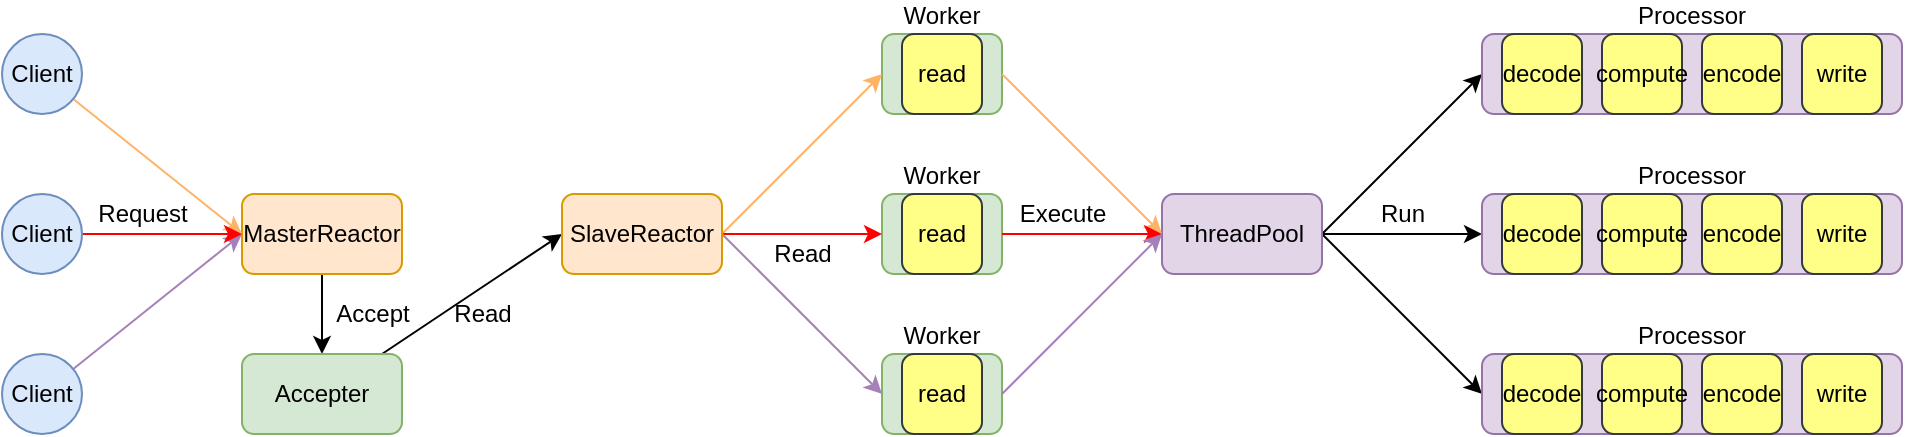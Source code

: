 <mxfile version="12.4.2" type="device" pages="1"><diagram id="oYUJ9ZhMsCfH6xuz5nrw" name="第 1 页"><mxGraphModel dx="1106" dy="822" grid="1" gridSize="10" guides="1" tooltips="1" connect="1" arrows="1" fold="1" page="1" pageScale="1" pageWidth="827" pageHeight="1169" math="0" shadow="0"><root><mxCell id="0"/><mxCell id="1" parent="0"/><mxCell id="tkp9KfS9Nonjyz-iKff6-9" style="edgeStyle=none;rounded=0;orthogonalLoop=1;jettySize=auto;html=1;entryX=0.5;entryY=0;entryDx=0;entryDy=0;" parent="1" source="tkp9KfS9Nonjyz-iKff6-1" target="tkp9KfS9Nonjyz-iKff6-8" edge="1"><mxGeometry relative="1" as="geometry"/></mxCell><mxCell id="tkp9KfS9Nonjyz-iKff6-1" value="MasterReactor" style="rounded=1;whiteSpace=wrap;html=1;fillColor=#ffe6cc;strokeColor=#d79b00;" parent="1" vertex="1"><mxGeometry x="320" y="160" width="80" height="40" as="geometry"/></mxCell><mxCell id="tkp9KfS9Nonjyz-iKff6-5" style="rounded=0;orthogonalLoop=1;jettySize=auto;html=1;entryX=0;entryY=0.5;entryDx=0;entryDy=0;strokeColor=#FFB366;" parent="1" source="tkp9KfS9Nonjyz-iKff6-2" target="tkp9KfS9Nonjyz-iKff6-1" edge="1"><mxGeometry relative="1" as="geometry"/></mxCell><mxCell id="tkp9KfS9Nonjyz-iKff6-2" value="Client" style="ellipse;whiteSpace=wrap;html=1;aspect=fixed;fillColor=#dae8fc;strokeColor=#6c8ebf;" parent="1" vertex="1"><mxGeometry x="200" y="80" width="40" height="40" as="geometry"/></mxCell><mxCell id="tkp9KfS9Nonjyz-iKff6-7" style="edgeStyle=none;rounded=0;orthogonalLoop=1;jettySize=auto;html=1;entryX=0;entryY=0.5;entryDx=0;entryDy=0;strokeColor=#A680B8;" parent="1" source="tkp9KfS9Nonjyz-iKff6-3" target="tkp9KfS9Nonjyz-iKff6-1" edge="1"><mxGeometry relative="1" as="geometry"/></mxCell><mxCell id="tkp9KfS9Nonjyz-iKff6-3" value="Client" style="ellipse;whiteSpace=wrap;html=1;aspect=fixed;fillColor=#dae8fc;strokeColor=#6c8ebf;" parent="1" vertex="1"><mxGeometry x="200" y="240" width="40" height="40" as="geometry"/></mxCell><mxCell id="tkp9KfS9Nonjyz-iKff6-6" style="edgeStyle=none;rounded=0;orthogonalLoop=1;jettySize=auto;html=1;entryX=0;entryY=0.5;entryDx=0;entryDy=0;strokeColor=#FF0000;" parent="1" source="tkp9KfS9Nonjyz-iKff6-4" target="tkp9KfS9Nonjyz-iKff6-1" edge="1"><mxGeometry relative="1" as="geometry"/></mxCell><mxCell id="tkp9KfS9Nonjyz-iKff6-4" value="Client" style="ellipse;whiteSpace=wrap;html=1;aspect=fixed;fillColor=#dae8fc;strokeColor=#6c8ebf;" parent="1" vertex="1"><mxGeometry x="200" y="160" width="40" height="40" as="geometry"/></mxCell><mxCell id="mDwpzvFW07FKN1xJ4wE9-2" style="rounded=0;orthogonalLoop=1;jettySize=auto;html=1;entryX=0;entryY=0.5;entryDx=0;entryDy=0;" edge="1" parent="1" source="tkp9KfS9Nonjyz-iKff6-8" target="mDwpzvFW07FKN1xJ4wE9-1"><mxGeometry relative="1" as="geometry"/></mxCell><mxCell id="tkp9KfS9Nonjyz-iKff6-8" value="Accepter" style="rounded=1;whiteSpace=wrap;html=1;fillColor=#d5e8d4;strokeColor=#82b366;" parent="1" vertex="1"><mxGeometry x="320" y="240" width="80" height="40" as="geometry"/></mxCell><mxCell id="tkp9KfS9Nonjyz-iKff6-10" value="Accept" style="text;html=1;align=center;verticalAlign=middle;resizable=0;points=[];;autosize=1;" parent="1" vertex="1"><mxGeometry x="360" y="210" width="50" height="20" as="geometry"/></mxCell><mxCell id="tkp9KfS9Nonjyz-iKff6-13" value="Request" style="text;html=1;align=center;verticalAlign=middle;resizable=0;points=[];;autosize=1;" parent="1" vertex="1"><mxGeometry x="240" y="160" width="60" height="20" as="geometry"/></mxCell><mxCell id="S7s5VqhlncOBWwq5Roz2-8" value="" style="group" parent="1" vertex="1" connectable="0"><mxGeometry x="640" y="80" width="60" height="40" as="geometry"/></mxCell><mxCell id="tkp9KfS9Nonjyz-iKff6-14" value="Worker" style="rounded=1;whiteSpace=wrap;html=1;fillColor=#d5e8d4;strokeColor=#82b366;labelPosition=center;verticalLabelPosition=top;align=center;verticalAlign=bottom;" parent="S7s5VqhlncOBWwq5Roz2-8" vertex="1"><mxGeometry width="60" height="40" as="geometry"/></mxCell><mxCell id="0sXiRbqfLRShFqeoHsuA-1" value="read" style="rounded=1;whiteSpace=wrap;html=1;fillColor=#ffff88;strokeColor=#36393d;" parent="S7s5VqhlncOBWwq5Roz2-8" vertex="1"><mxGeometry x="10" width="40" height="40" as="geometry"/></mxCell><mxCell id="S7s5VqhlncOBWwq5Roz2-9" value="" style="group" parent="1" vertex="1" connectable="0"><mxGeometry x="640" y="160" width="60" height="40" as="geometry"/></mxCell><mxCell id="S7s5VqhlncOBWwq5Roz2-10" value="Worker" style="rounded=1;whiteSpace=wrap;html=1;fillColor=#d5e8d4;strokeColor=#82b366;labelPosition=center;verticalLabelPosition=top;align=center;verticalAlign=bottom;" parent="S7s5VqhlncOBWwq5Roz2-9" vertex="1"><mxGeometry width="60" height="40" as="geometry"/></mxCell><mxCell id="S7s5VqhlncOBWwq5Roz2-11" value="read" style="rounded=1;whiteSpace=wrap;html=1;fillColor=#ffff88;strokeColor=#36393d;" parent="S7s5VqhlncOBWwq5Roz2-9" vertex="1"><mxGeometry x="10" width="40" height="40" as="geometry"/></mxCell><mxCell id="S7s5VqhlncOBWwq5Roz2-12" value="" style="group" parent="1" vertex="1" connectable="0"><mxGeometry x="640" y="240" width="60" height="40" as="geometry"/></mxCell><mxCell id="S7s5VqhlncOBWwq5Roz2-13" value="Worker" style="rounded=1;whiteSpace=wrap;html=1;fillColor=#d5e8d4;strokeColor=#82b366;labelPosition=center;verticalLabelPosition=top;align=center;verticalAlign=bottom;" parent="S7s5VqhlncOBWwq5Roz2-12" vertex="1"><mxGeometry width="60" height="40" as="geometry"/></mxCell><mxCell id="S7s5VqhlncOBWwq5Roz2-14" value="read" style="rounded=1;whiteSpace=wrap;html=1;fillColor=#ffff88;strokeColor=#36393d;" parent="S7s5VqhlncOBWwq5Roz2-12" vertex="1"><mxGeometry x="10" width="40" height="40" as="geometry"/></mxCell><mxCell id="S7s5VqhlncOBWwq5Roz2-33" style="edgeStyle=none;rounded=0;orthogonalLoop=1;jettySize=auto;html=1;entryX=0;entryY=0.5;entryDx=0;entryDy=0;exitX=1;exitY=0.5;exitDx=0;exitDy=0;" parent="1" source="S7s5VqhlncOBWwq5Roz2-15" target="S7s5VqhlncOBWwq5Roz2-2" edge="1"><mxGeometry relative="1" as="geometry"/></mxCell><mxCell id="S7s5VqhlncOBWwq5Roz2-34" style="edgeStyle=none;rounded=0;orthogonalLoop=1;jettySize=auto;html=1;entryX=0;entryY=0.5;entryDx=0;entryDy=0;" parent="1" source="S7s5VqhlncOBWwq5Roz2-15" target="S7s5VqhlncOBWwq5Roz2-22" edge="1"><mxGeometry relative="1" as="geometry"/></mxCell><mxCell id="S7s5VqhlncOBWwq5Roz2-35" style="edgeStyle=none;rounded=0;orthogonalLoop=1;jettySize=auto;html=1;entryX=0;entryY=0.5;entryDx=0;entryDy=0;exitX=1;exitY=0.5;exitDx=0;exitDy=0;" parent="1" source="S7s5VqhlncOBWwq5Roz2-15" target="S7s5VqhlncOBWwq5Roz2-28" edge="1"><mxGeometry relative="1" as="geometry"/></mxCell><mxCell id="S7s5VqhlncOBWwq5Roz2-15" value="ThreadPool" style="rounded=1;whiteSpace=wrap;html=1;fillColor=#e1d5e7;strokeColor=#9673a6;" parent="1" vertex="1"><mxGeometry x="780" y="160" width="80" height="40" as="geometry"/></mxCell><mxCell id="S7s5VqhlncOBWwq5Roz2-16" style="rounded=0;orthogonalLoop=1;jettySize=auto;html=1;entryX=0;entryY=0.5;entryDx=0;entryDy=0;exitX=1;exitY=0.5;exitDx=0;exitDy=0;strokeColor=#FFB366;" parent="1" source="tkp9KfS9Nonjyz-iKff6-14" target="S7s5VqhlncOBWwq5Roz2-15" edge="1"><mxGeometry relative="1" as="geometry"/></mxCell><mxCell id="S7s5VqhlncOBWwq5Roz2-17" style="edgeStyle=none;rounded=0;orthogonalLoop=1;jettySize=auto;html=1;entryX=0;entryY=0.5;entryDx=0;entryDy=0;strokeColor=#FF0000;" parent="1" source="S7s5VqhlncOBWwq5Roz2-10" target="S7s5VqhlncOBWwq5Roz2-15" edge="1"><mxGeometry relative="1" as="geometry"><mxPoint x="760" y="180" as="targetPoint"/></mxGeometry></mxCell><mxCell id="S7s5VqhlncOBWwq5Roz2-18" style="edgeStyle=none;rounded=0;orthogonalLoop=1;jettySize=auto;html=1;entryX=0;entryY=0.5;entryDx=0;entryDy=0;exitX=1;exitY=0.5;exitDx=0;exitDy=0;strokeColor=#A680B8;" parent="1" source="S7s5VqhlncOBWwq5Roz2-13" target="S7s5VqhlncOBWwq5Roz2-15" edge="1"><mxGeometry relative="1" as="geometry"/></mxCell><mxCell id="S7s5VqhlncOBWwq5Roz2-19" value="Execute" style="text;html=1;align=center;verticalAlign=middle;resizable=0;points=[];;autosize=1;" parent="1" vertex="1"><mxGeometry x="700" y="160" width="60" height="20" as="geometry"/></mxCell><mxCell id="S7s5VqhlncOBWwq5Roz2-20" value="" style="group" parent="1" vertex="1" connectable="0"><mxGeometry x="940" y="80" width="210" height="40" as="geometry"/></mxCell><mxCell id="S7s5VqhlncOBWwq5Roz2-2" value="Processor" style="rounded=1;whiteSpace=wrap;html=1;fillColor=#e1d5e7;strokeColor=#9673a6;labelPosition=center;verticalLabelPosition=top;align=center;verticalAlign=bottom;" parent="S7s5VqhlncOBWwq5Roz2-20" vertex="1"><mxGeometry width="210" height="40" as="geometry"/></mxCell><mxCell id="S7s5VqhlncOBWwq5Roz2-4" value="decode" style="rounded=1;whiteSpace=wrap;html=1;fillColor=#ffff88;strokeColor=#36393d;" parent="S7s5VqhlncOBWwq5Roz2-20" vertex="1"><mxGeometry x="10" width="40" height="40" as="geometry"/></mxCell><mxCell id="S7s5VqhlncOBWwq5Roz2-5" value="compute" style="rounded=1;whiteSpace=wrap;html=1;fillColor=#ffff88;strokeColor=#36393d;" parent="S7s5VqhlncOBWwq5Roz2-20" vertex="1"><mxGeometry x="60" width="40" height="40" as="geometry"/></mxCell><mxCell id="S7s5VqhlncOBWwq5Roz2-6" value="encode" style="rounded=1;whiteSpace=wrap;html=1;fillColor=#ffff88;strokeColor=#36393d;" parent="S7s5VqhlncOBWwq5Roz2-20" vertex="1"><mxGeometry x="110" width="40" height="40" as="geometry"/></mxCell><mxCell id="S7s5VqhlncOBWwq5Roz2-7" value="write" style="rounded=1;whiteSpace=wrap;html=1;fillColor=#ffff88;strokeColor=#36393d;" parent="S7s5VqhlncOBWwq5Roz2-20" vertex="1"><mxGeometry x="160" width="40" height="40" as="geometry"/></mxCell><mxCell id="S7s5VqhlncOBWwq5Roz2-21" value="" style="group" parent="1" vertex="1" connectable="0"><mxGeometry x="940" y="160" width="210" height="40" as="geometry"/></mxCell><mxCell id="S7s5VqhlncOBWwq5Roz2-22" value="Processor" style="rounded=1;whiteSpace=wrap;html=1;fillColor=#e1d5e7;strokeColor=#9673a6;labelPosition=center;verticalLabelPosition=top;align=center;verticalAlign=bottom;" parent="S7s5VqhlncOBWwq5Roz2-21" vertex="1"><mxGeometry width="210" height="40" as="geometry"/></mxCell><mxCell id="S7s5VqhlncOBWwq5Roz2-23" value="decode" style="rounded=1;whiteSpace=wrap;html=1;fillColor=#ffff88;strokeColor=#36393d;" parent="S7s5VqhlncOBWwq5Roz2-21" vertex="1"><mxGeometry x="10" width="40" height="40" as="geometry"/></mxCell><mxCell id="S7s5VqhlncOBWwq5Roz2-24" value="compute" style="rounded=1;whiteSpace=wrap;html=1;fillColor=#ffff88;strokeColor=#36393d;" parent="S7s5VqhlncOBWwq5Roz2-21" vertex="1"><mxGeometry x="60" width="40" height="40" as="geometry"/></mxCell><mxCell id="S7s5VqhlncOBWwq5Roz2-25" value="encode" style="rounded=1;whiteSpace=wrap;html=1;fillColor=#ffff88;strokeColor=#36393d;" parent="S7s5VqhlncOBWwq5Roz2-21" vertex="1"><mxGeometry x="110" width="40" height="40" as="geometry"/></mxCell><mxCell id="S7s5VqhlncOBWwq5Roz2-26" value="write" style="rounded=1;whiteSpace=wrap;html=1;fillColor=#ffff88;strokeColor=#36393d;" parent="S7s5VqhlncOBWwq5Roz2-21" vertex="1"><mxGeometry x="160" width="40" height="40" as="geometry"/></mxCell><mxCell id="S7s5VqhlncOBWwq5Roz2-27" value="" style="group" parent="1" vertex="1" connectable="0"><mxGeometry x="940" y="240" width="210" height="40" as="geometry"/></mxCell><mxCell id="S7s5VqhlncOBWwq5Roz2-28" value="Processor" style="rounded=1;whiteSpace=wrap;html=1;fillColor=#e1d5e7;strokeColor=#9673a6;labelPosition=center;verticalLabelPosition=top;align=center;verticalAlign=bottom;" parent="S7s5VqhlncOBWwq5Roz2-27" vertex="1"><mxGeometry width="210" height="40" as="geometry"/></mxCell><mxCell id="S7s5VqhlncOBWwq5Roz2-29" value="decode" style="rounded=1;whiteSpace=wrap;html=1;fillColor=#ffff88;strokeColor=#36393d;" parent="S7s5VqhlncOBWwq5Roz2-27" vertex="1"><mxGeometry x="10" width="40" height="40" as="geometry"/></mxCell><mxCell id="S7s5VqhlncOBWwq5Roz2-30" value="compute" style="rounded=1;whiteSpace=wrap;html=1;fillColor=#ffff88;strokeColor=#36393d;" parent="S7s5VqhlncOBWwq5Roz2-27" vertex="1"><mxGeometry x="60" width="40" height="40" as="geometry"/></mxCell><mxCell id="S7s5VqhlncOBWwq5Roz2-31" value="encode" style="rounded=1;whiteSpace=wrap;html=1;fillColor=#ffff88;strokeColor=#36393d;" parent="S7s5VqhlncOBWwq5Roz2-27" vertex="1"><mxGeometry x="110" width="40" height="40" as="geometry"/></mxCell><mxCell id="S7s5VqhlncOBWwq5Roz2-32" value="write" style="rounded=1;whiteSpace=wrap;html=1;fillColor=#ffff88;strokeColor=#36393d;" parent="S7s5VqhlncOBWwq5Roz2-27" vertex="1"><mxGeometry x="160" width="40" height="40" as="geometry"/></mxCell><mxCell id="S7s5VqhlncOBWwq5Roz2-36" value="Run" style="text;html=1;align=center;verticalAlign=middle;resizable=0;points=[];;autosize=1;" parent="1" vertex="1"><mxGeometry x="880" y="160" width="40" height="20" as="geometry"/></mxCell><mxCell id="mDwpzvFW07FKN1xJ4wE9-4" style="edgeStyle=none;rounded=0;orthogonalLoop=1;jettySize=auto;html=1;entryX=0;entryY=0.5;entryDx=0;entryDy=0;exitX=1;exitY=0.5;exitDx=0;exitDy=0;strokeColor=#FFB366;" edge="1" parent="1" source="mDwpzvFW07FKN1xJ4wE9-1" target="tkp9KfS9Nonjyz-iKff6-14"><mxGeometry relative="1" as="geometry"/></mxCell><mxCell id="mDwpzvFW07FKN1xJ4wE9-5" style="edgeStyle=none;rounded=0;orthogonalLoop=1;jettySize=auto;html=1;entryX=0;entryY=0.5;entryDx=0;entryDy=0;strokeColor=#FF0000;" edge="1" parent="1" source="mDwpzvFW07FKN1xJ4wE9-1" target="S7s5VqhlncOBWwq5Roz2-10"><mxGeometry relative="1" as="geometry"/></mxCell><mxCell id="mDwpzvFW07FKN1xJ4wE9-6" style="edgeStyle=none;rounded=0;orthogonalLoop=1;jettySize=auto;html=1;entryX=0;entryY=0.5;entryDx=0;entryDy=0;exitX=1;exitY=0.5;exitDx=0;exitDy=0;strokeColor=#A680B8;" edge="1" parent="1" source="mDwpzvFW07FKN1xJ4wE9-1" target="S7s5VqhlncOBWwq5Roz2-13"><mxGeometry relative="1" as="geometry"/></mxCell><mxCell id="mDwpzvFW07FKN1xJ4wE9-1" value="SlaveReactor" style="rounded=1;whiteSpace=wrap;html=1;fillColor=#ffe6cc;strokeColor=#d79b00;" vertex="1" parent="1"><mxGeometry x="480" y="160" width="80" height="40" as="geometry"/></mxCell><mxCell id="mDwpzvFW07FKN1xJ4wE9-3" value="Read" style="text;html=1;align=center;verticalAlign=middle;resizable=0;points=[];;autosize=1;" vertex="1" parent="1"><mxGeometry x="420" y="210" width="40" height="20" as="geometry"/></mxCell><mxCell id="mDwpzvFW07FKN1xJ4wE9-7" value="Read" style="text;html=1;align=center;verticalAlign=middle;resizable=0;points=[];;autosize=1;" vertex="1" parent="1"><mxGeometry x="580" y="180" width="40" height="20" as="geometry"/></mxCell></root></mxGraphModel></diagram></mxfile>